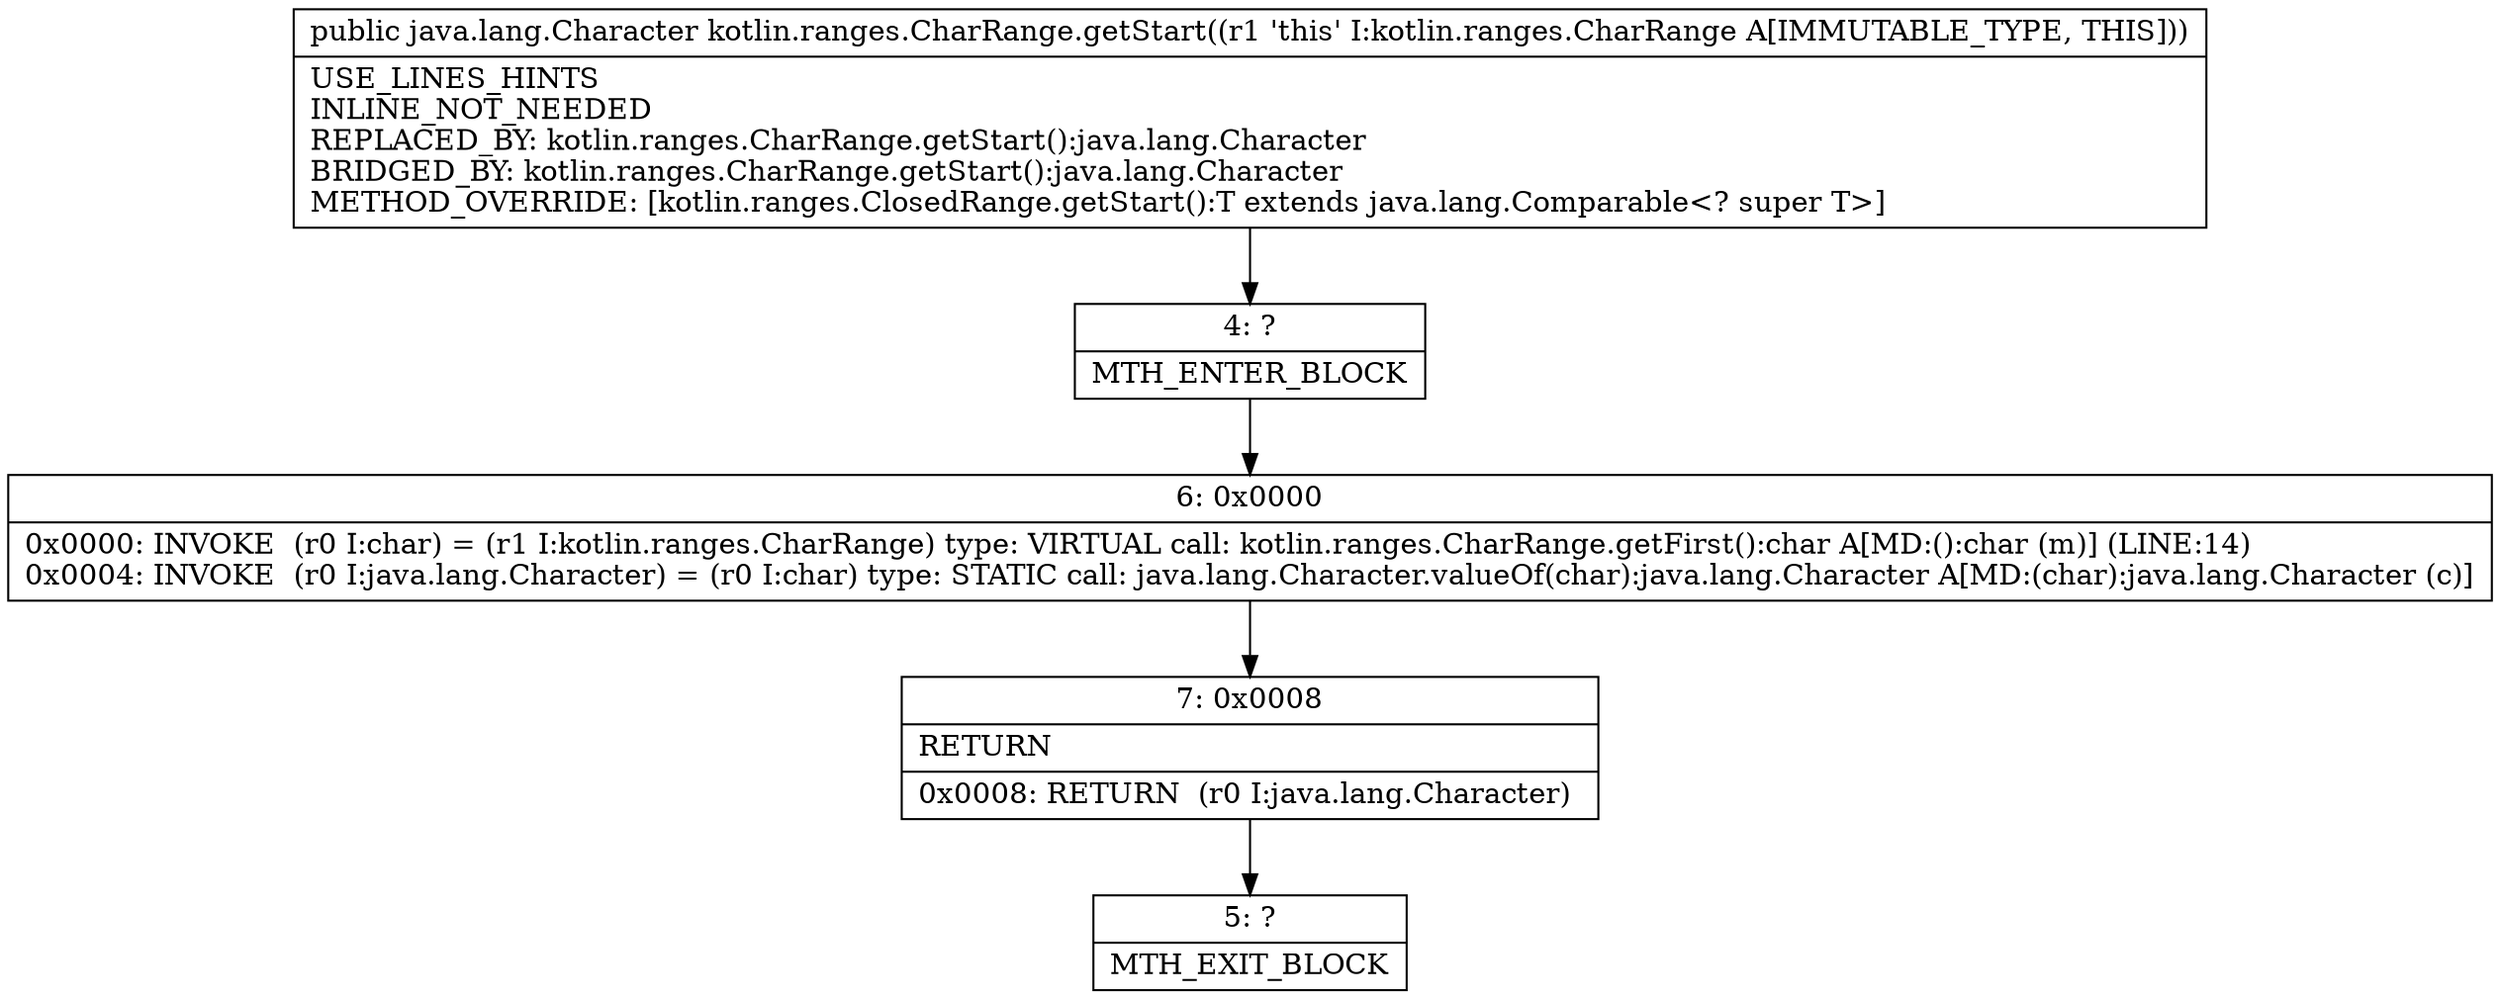 digraph "CFG forkotlin.ranges.CharRange.getStart()Ljava\/lang\/Character;" {
Node_4 [shape=record,label="{4\:\ ?|MTH_ENTER_BLOCK\l}"];
Node_6 [shape=record,label="{6\:\ 0x0000|0x0000: INVOKE  (r0 I:char) = (r1 I:kotlin.ranges.CharRange) type: VIRTUAL call: kotlin.ranges.CharRange.getFirst():char A[MD:():char (m)] (LINE:14)\l0x0004: INVOKE  (r0 I:java.lang.Character) = (r0 I:char) type: STATIC call: java.lang.Character.valueOf(char):java.lang.Character A[MD:(char):java.lang.Character (c)]\l}"];
Node_7 [shape=record,label="{7\:\ 0x0008|RETURN\l|0x0008: RETURN  (r0 I:java.lang.Character) \l}"];
Node_5 [shape=record,label="{5\:\ ?|MTH_EXIT_BLOCK\l}"];
MethodNode[shape=record,label="{public java.lang.Character kotlin.ranges.CharRange.getStart((r1 'this' I:kotlin.ranges.CharRange A[IMMUTABLE_TYPE, THIS]))  | USE_LINES_HINTS\lINLINE_NOT_NEEDED\lREPLACED_BY: kotlin.ranges.CharRange.getStart():java.lang.Character\lBRIDGED_BY: kotlin.ranges.CharRange.getStart():java.lang.Character\lMETHOD_OVERRIDE: [kotlin.ranges.ClosedRange.getStart():T extends java.lang.Comparable\<? super T\>]\l}"];
MethodNode -> Node_4;Node_4 -> Node_6;
Node_6 -> Node_7;
Node_7 -> Node_5;
}

